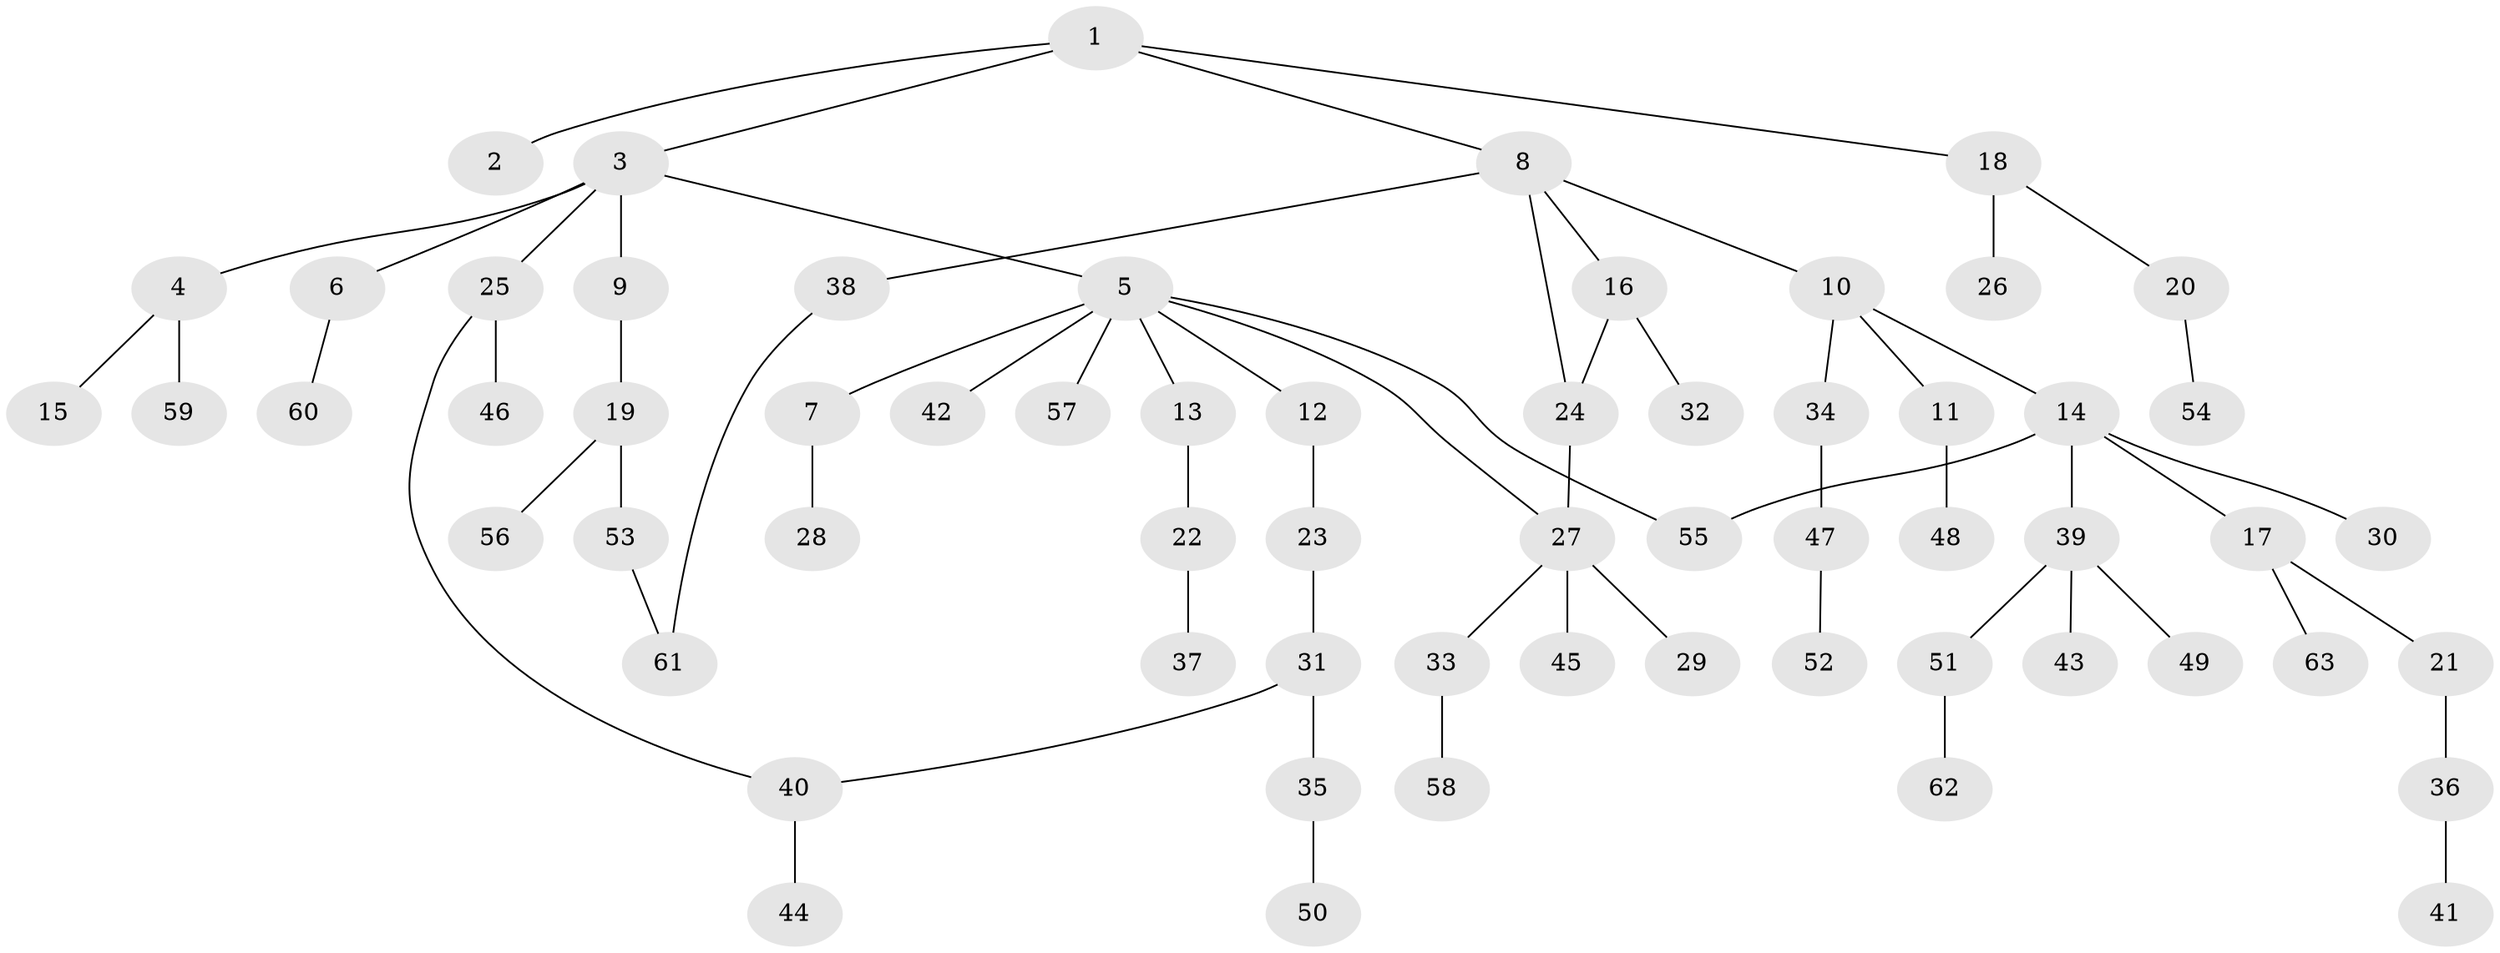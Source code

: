 // Generated by graph-tools (version 1.1) at 2025/42/03/09/25 04:42:29]
// undirected, 63 vertices, 67 edges
graph export_dot {
graph [start="1"]
  node [color=gray90,style=filled];
  1;
  2;
  3;
  4;
  5;
  6;
  7;
  8;
  9;
  10;
  11;
  12;
  13;
  14;
  15;
  16;
  17;
  18;
  19;
  20;
  21;
  22;
  23;
  24;
  25;
  26;
  27;
  28;
  29;
  30;
  31;
  32;
  33;
  34;
  35;
  36;
  37;
  38;
  39;
  40;
  41;
  42;
  43;
  44;
  45;
  46;
  47;
  48;
  49;
  50;
  51;
  52;
  53;
  54;
  55;
  56;
  57;
  58;
  59;
  60;
  61;
  62;
  63;
  1 -- 2;
  1 -- 3;
  1 -- 8;
  1 -- 18;
  3 -- 4;
  3 -- 5;
  3 -- 6;
  3 -- 9;
  3 -- 25;
  4 -- 15;
  4 -- 59;
  5 -- 7;
  5 -- 12;
  5 -- 13;
  5 -- 42;
  5 -- 55;
  5 -- 57;
  5 -- 27;
  6 -- 60;
  7 -- 28;
  8 -- 10;
  8 -- 16;
  8 -- 38;
  8 -- 24;
  9 -- 19;
  10 -- 11;
  10 -- 14;
  10 -- 34;
  11 -- 48;
  12 -- 23;
  13 -- 22;
  14 -- 17;
  14 -- 30;
  14 -- 39;
  14 -- 55;
  16 -- 24;
  16 -- 32;
  17 -- 21;
  17 -- 63;
  18 -- 20;
  18 -- 26;
  19 -- 53;
  19 -- 56;
  20 -- 54;
  21 -- 36;
  22 -- 37;
  23 -- 31;
  24 -- 27;
  25 -- 46;
  25 -- 40;
  27 -- 29;
  27 -- 33;
  27 -- 45;
  31 -- 35;
  31 -- 40;
  33 -- 58;
  34 -- 47;
  35 -- 50;
  36 -- 41;
  38 -- 61;
  39 -- 43;
  39 -- 49;
  39 -- 51;
  40 -- 44;
  47 -- 52;
  51 -- 62;
  53 -- 61;
}
